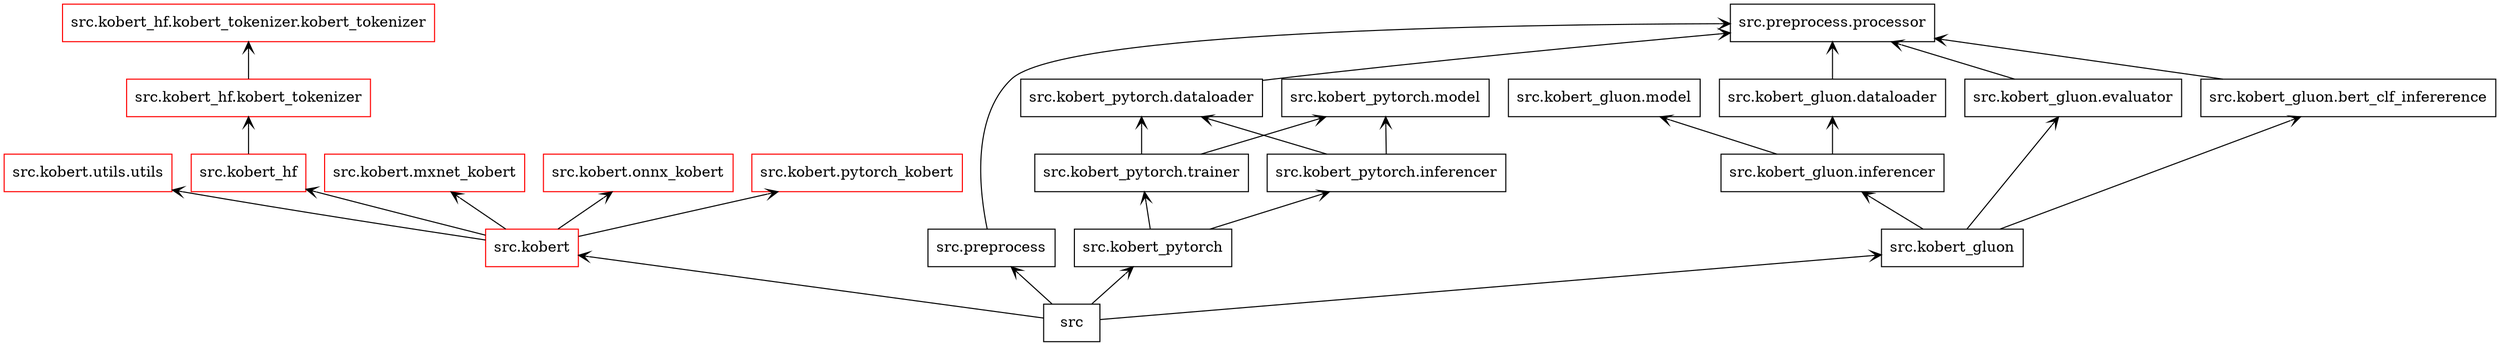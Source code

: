 digraph "packages" {
charset="utf-8"
rankdir=BT
style=filled
"0" [label="src", shape="box"];
"1" [label="src.kobert", shape="box", color=red];
"2" [label="src.kobert.mxnet_kobert", shape="box", color=red];
"3" [label="src.kobert.onnx_kobert", shape="box", color=red];
"4" [label="src.kobert.pytorch_kobert", shape="box", color=red];
"7" [label="src.kobert.utils.utils", shape="box", color=red];
"8" [label="src.kobert_gluon", shape="box"];
"9" [label="src.kobert_gluon.bert_clf_infererence", shape="box"];
"10" [label="src.kobert_gluon.dataloader", shape="box"];
"11" [label="src.kobert_gluon.evaluator", shape="box"];
"12" [label="src.kobert_gluon.inferencer", shape="box"];
"13" [label="src.kobert_gluon.model", shape="box"];
"14" [label="src.kobert_hf", shape="box", color=red];
"15" [label="src.kobert_hf.kobert_tokenizer", shape="box", color=red];
"16" [label="src.kobert_hf.kobert_tokenizer.kobert_tokenizer", shape="box", color=red];
"17" [label="src.kobert_pytorch", shape="box"];
"18" [label="src.kobert_pytorch.dataloader", shape="box"];
"19" [label="src.kobert_pytorch.inferencer", shape="box"];
"20" [label="src.kobert_pytorch.model", shape="box"];
"21" [label="src.kobert_pytorch.trainer", shape="box"];
"22" [label="src.preprocess", shape="box"];
"23" [label="src.preprocess.processor", shape="box"];
"0" -> "1" [arrowhead="open", arrowtail="none"];
"0" -> "8" [arrowhead="open", arrowtail="none"];
"0" -> "22" [arrowhead="open", arrowtail="none"];
"1" -> "2" [arrowhead="open", arrowtail="none"];
"1" -> "3" [arrowhead="open", arrowtail="none"];
"1" -> "4" [arrowhead="open", arrowtail="none"];
"1" -> "7" [arrowhead="open", arrowtail="none"];
"8" -> "9" [arrowhead="open", arrowtail="none"];
"8" -> "11" [arrowhead="open", arrowtail="none"];
"8" -> "12" [arrowhead="open", arrowtail="none"];
"9" -> "23" [arrowhead="open", arrowtail="none"];
"11" -> "23" [arrowhead="open", arrowtail="none"];
"12" -> "10" [arrowhead="open", arrowtail="none"];
"12" -> "13" [arrowhead="open", arrowtail="none"];
"15" -> "16" [arrowhead="open", arrowtail="none"];
"0" -> "17" [arrowhead="open", arrowtail="none"];
"17" -> "19" [arrowhead="open", arrowtail="none"];
"17" -> "21" [arrowhead="open", arrowtail="none"];
"19" -> "18" [arrowhead="open", arrowtail="none"];
"19" -> "20" [arrowhead="open", arrowtail="none"];
"21" -> "18" [arrowhead="open", arrowtail="none"];
"21" -> "20" [arrowhead="open", arrowtail="none"];
"22" -> "23" [arrowhead="open", arrowtail="none"];
"14" -> "15" [arrowhead="open", arrowtail="none"];
"1" -> "14" [arrowhead="open", arrowtail="none"];
"18" -> "23" [arrowhead="open", arrowtail="none"];
"10" -> "23" [arrowhead="open", arrowtail="none"];
}